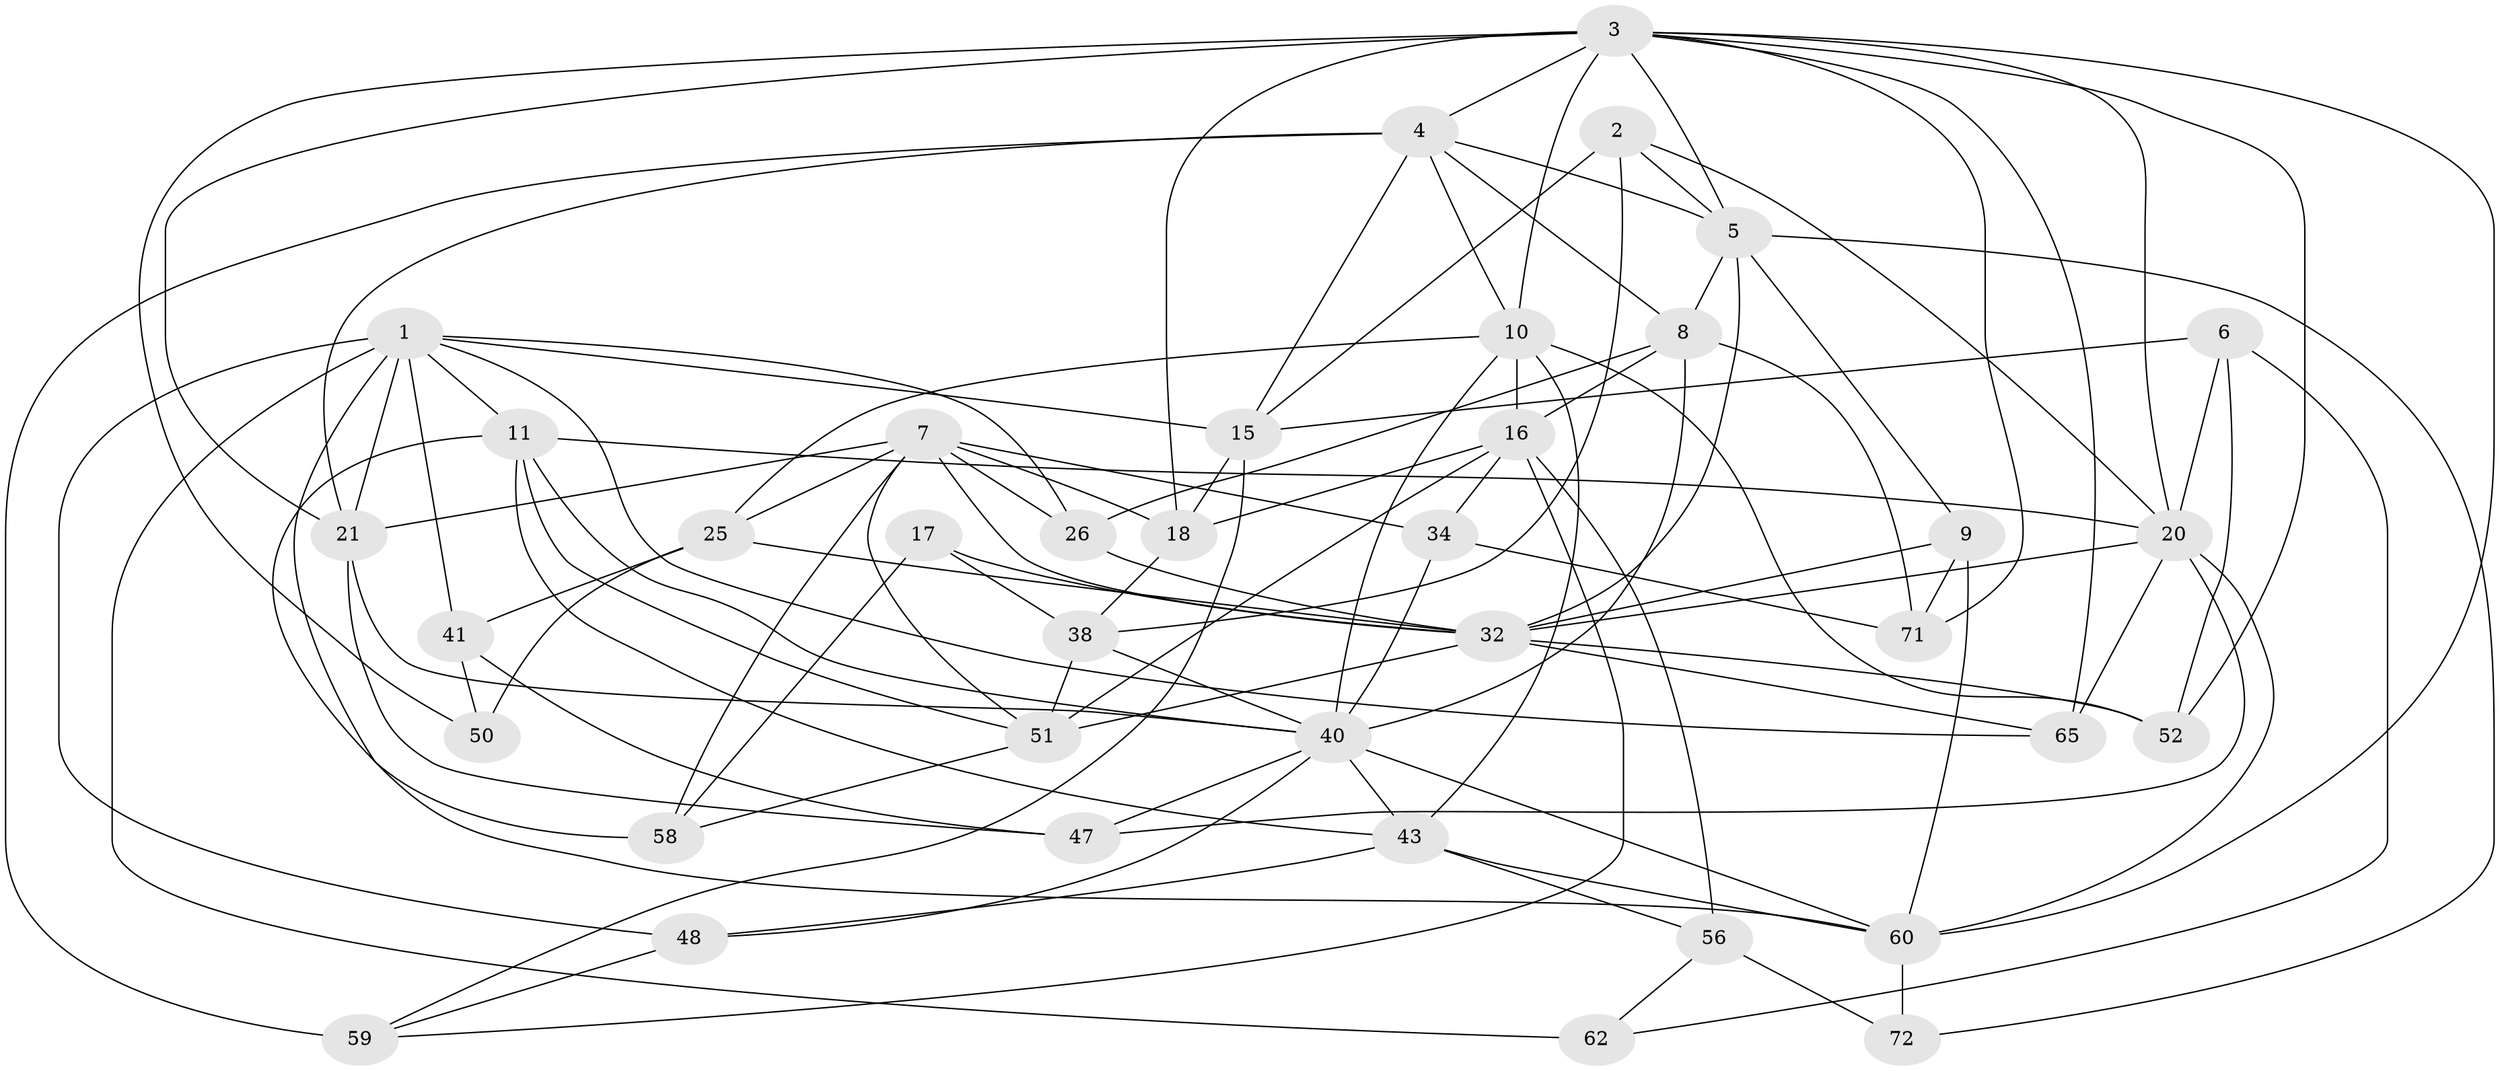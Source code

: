 // original degree distribution, {4: 1.0}
// Generated by graph-tools (version 1.1) at 2025/16/03/09/25 04:16:16]
// undirected, 38 vertices, 105 edges
graph export_dot {
graph [start="1"]
  node [color=gray90,style=filled];
  1 [super="+22+13+39"];
  2;
  3 [super="+36+24+73+46"];
  4 [super="+12"];
  5 [super="+44+69"];
  6;
  7 [super="+19+30"];
  8 [super="+31"];
  9;
  10 [super="+42+28"];
  11 [super="+14"];
  15 [super="+55"];
  16 [super="+37"];
  17;
  18 [super="+23"];
  20 [super="+64+29"];
  21 [super="+27"];
  25 [super="+57"];
  26;
  32 [super="+54+35"];
  34;
  38 [super="+53"];
  40 [super="+67+74+45"];
  41;
  43 [super="+66"];
  47;
  48;
  50;
  51 [super="+68"];
  52;
  56;
  58;
  59;
  60 [super="+70+63"];
  62;
  65;
  71;
  72;
  1 -- 48;
  1 -- 21;
  1 -- 65;
  1 -- 26;
  1 -- 58;
  1 -- 62 [weight=2];
  1 -- 41;
  1 -- 11;
  1 -- 15;
  2 -- 20;
  2 -- 15;
  2 -- 38;
  2 -- 5;
  3 -- 65;
  3 -- 10;
  3 -- 5 [weight=2];
  3 -- 50;
  3 -- 4 [weight=2];
  3 -- 52;
  3 -- 71;
  3 -- 21;
  3 -- 18 [weight=2];
  3 -- 20;
  3 -- 60;
  4 -- 59;
  4 -- 21;
  4 -- 5;
  4 -- 8;
  4 -- 10;
  4 -- 15;
  5 -- 8;
  5 -- 72;
  5 -- 9;
  5 -- 32;
  6 -- 52;
  6 -- 15;
  6 -- 62;
  6 -- 20;
  7 -- 26;
  7 -- 34;
  7 -- 58;
  7 -- 32;
  7 -- 51;
  7 -- 21;
  7 -- 25;
  7 -- 18;
  8 -- 71;
  8 -- 26;
  8 -- 40;
  8 -- 16;
  9 -- 71;
  9 -- 32;
  9 -- 60;
  10 -- 43;
  10 -- 52;
  10 -- 40;
  10 -- 16 [weight=2];
  10 -- 25;
  11 -- 51;
  11 -- 20;
  11 -- 43;
  11 -- 40;
  11 -- 60;
  15 -- 59;
  15 -- 18;
  16 -- 56;
  16 -- 59;
  16 -- 34;
  16 -- 51;
  16 -- 18;
  17 -- 38 [weight=2];
  17 -- 58;
  17 -- 32;
  18 -- 38;
  20 -- 47;
  20 -- 60;
  20 -- 65;
  20 -- 32;
  21 -- 47;
  21 -- 40;
  25 -- 41;
  25 -- 50 [weight=2];
  25 -- 32;
  26 -- 32;
  32 -- 52;
  32 -- 51;
  32 -- 65;
  34 -- 71;
  34 -- 40;
  38 -- 51;
  38 -- 40;
  40 -- 48;
  40 -- 47;
  40 -- 43;
  40 -- 60;
  41 -- 50;
  41 -- 47;
  43 -- 60;
  43 -- 48;
  43 -- 56;
  48 -- 59;
  51 -- 58;
  56 -- 72;
  56 -- 62;
  60 -- 72 [weight=2];
}
